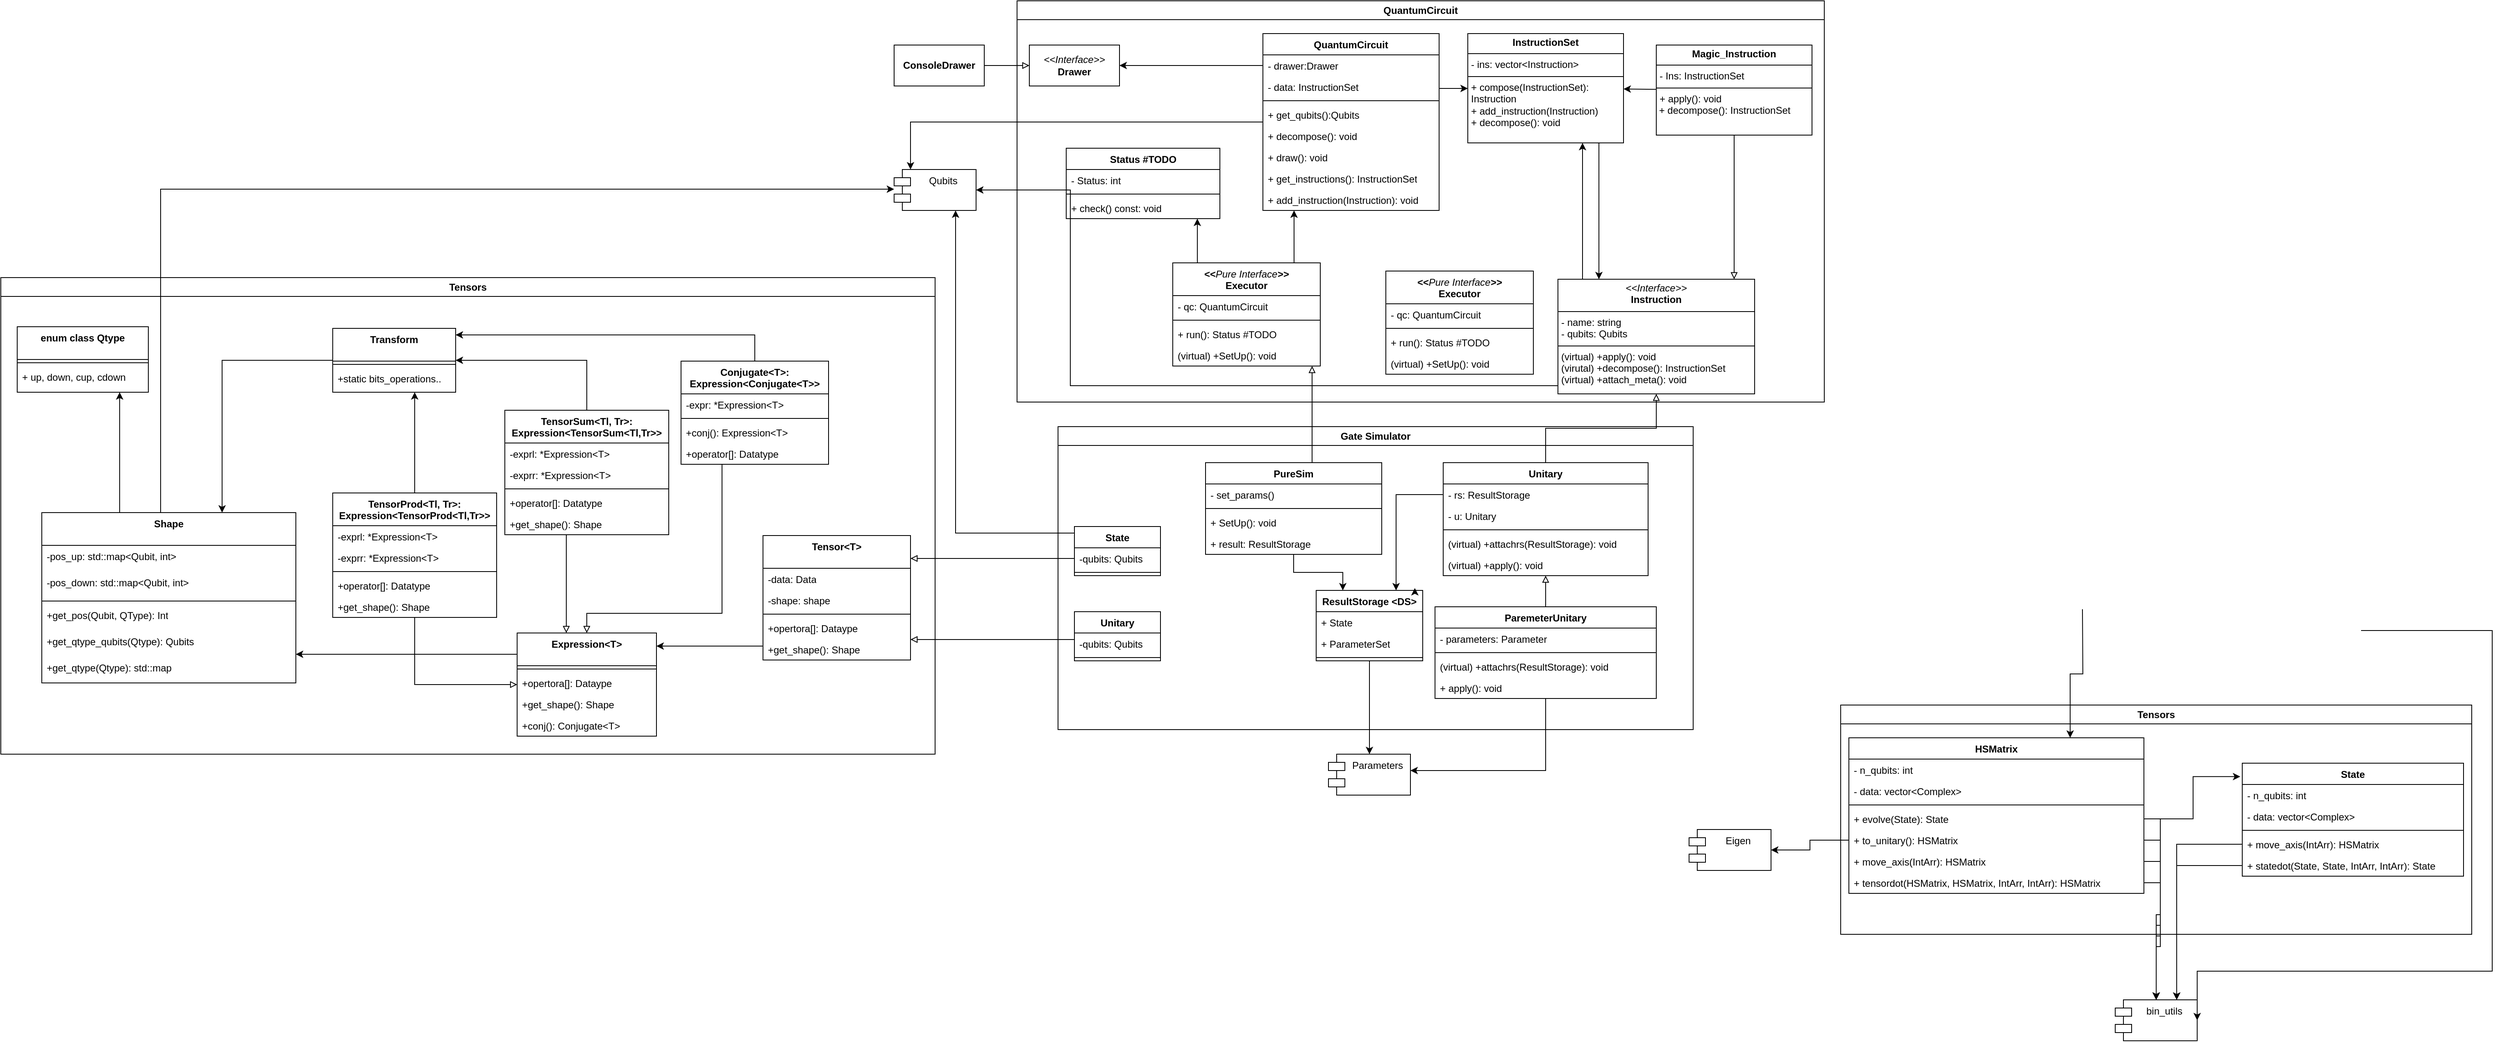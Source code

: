 <mxfile version="24.8.6">
  <diagram name="Page-1" id="x-qG1IfEhME5JwyJ-67E">
    <mxGraphModel dx="3647" dy="1842" grid="1" gridSize="10" guides="1" tooltips="1" connect="1" arrows="1" fold="1" page="1" pageScale="1" pageWidth="850" pageHeight="1100" math="0" shadow="0">
      <root>
        <mxCell id="0" />
        <mxCell id="1" parent="0" />
        <mxCell id="NoPwjyz6uO1jpUqEw4Ve-11" value="&lt;div&gt;Tensors&lt;/div&gt;" style="swimlane;whiteSpace=wrap;html=1;rounded=0;" parent="1" vertex="1">
          <mxGeometry x="35" y="20" width="770" height="280" as="geometry" />
        </mxCell>
        <mxCell id="NoPwjyz6uO1jpUqEw4Ve-59" value="&lt;div&gt;HSMatrix&lt;/div&gt;" style="swimlane;fontStyle=1;align=center;verticalAlign=top;childLayout=stackLayout;horizontal=1;startSize=26;horizontalStack=0;resizeParent=1;resizeParentMax=0;resizeLast=0;collapsible=1;marginBottom=0;whiteSpace=wrap;html=1;" parent="NoPwjyz6uO1jpUqEw4Ve-11" vertex="1">
          <mxGeometry x="10" y="40" width="360" height="190" as="geometry" />
        </mxCell>
        <mxCell id="NoPwjyz6uO1jpUqEw4Ve-60" value="- n_qubits: int" style="text;strokeColor=none;fillColor=none;align=left;verticalAlign=top;spacingLeft=4;spacingRight=4;overflow=hidden;rotatable=0;points=[[0,0.5],[1,0.5]];portConstraint=eastwest;whiteSpace=wrap;html=1;" parent="NoPwjyz6uO1jpUqEw4Ve-59" vertex="1">
          <mxGeometry y="26" width="360" height="26" as="geometry" />
        </mxCell>
        <mxCell id="NoPwjyz6uO1jpUqEw4Ve-63" value="- data:  vector&amp;lt;Complex&amp;gt; " style="text;strokeColor=none;fillColor=none;align=left;verticalAlign=top;spacingLeft=4;spacingRight=4;overflow=hidden;rotatable=0;points=[[0,0.5],[1,0.5]];portConstraint=eastwest;whiteSpace=wrap;html=1;" parent="NoPwjyz6uO1jpUqEw4Ve-59" vertex="1">
          <mxGeometry y="52" width="360" height="26" as="geometry" />
        </mxCell>
        <mxCell id="NoPwjyz6uO1jpUqEw4Ve-61" value="" style="line;strokeWidth=1;fillColor=none;align=left;verticalAlign=middle;spacingTop=-1;spacingLeft=3;spacingRight=3;rotatable=0;labelPosition=right;points=[];portConstraint=eastwest;strokeColor=inherit;" parent="NoPwjyz6uO1jpUqEw4Ve-59" vertex="1">
          <mxGeometry y="78" width="360" height="8" as="geometry" />
        </mxCell>
        <mxCell id="NoPwjyz6uO1jpUqEw4Ve-122" value="+ evolve(State): State" style="text;strokeColor=none;fillColor=none;align=left;verticalAlign=top;spacingLeft=4;spacingRight=4;overflow=hidden;rotatable=0;points=[[0,0.5],[1,0.5]];portConstraint=eastwest;whiteSpace=wrap;html=1;" parent="NoPwjyz6uO1jpUqEw4Ve-59" vertex="1">
          <mxGeometry y="86" width="360" height="26" as="geometry" />
        </mxCell>
        <mxCell id="NoPwjyz6uO1jpUqEw4Ve-64" value="+ to_unitary(): HSMatrix" style="text;strokeColor=none;fillColor=none;align=left;verticalAlign=top;spacingLeft=4;spacingRight=4;overflow=hidden;rotatable=0;points=[[0,0.5],[1,0.5]];portConstraint=eastwest;whiteSpace=wrap;html=1;" parent="NoPwjyz6uO1jpUqEw4Ve-59" vertex="1">
          <mxGeometry y="112" width="360" height="26" as="geometry" />
        </mxCell>
        <mxCell id="NoPwjyz6uO1jpUqEw4Ve-62" value="+ move_axis(IntArr): HSMatrix" style="text;strokeColor=none;fillColor=none;align=left;verticalAlign=top;spacingLeft=4;spacingRight=4;overflow=hidden;rotatable=0;points=[[0,0.5],[1,0.5]];portConstraint=eastwest;whiteSpace=wrap;html=1;" parent="NoPwjyz6uO1jpUqEw4Ve-59" vertex="1">
          <mxGeometry y="138" width="360" height="26" as="geometry" />
        </mxCell>
        <mxCell id="NoPwjyz6uO1jpUqEw4Ve-83" value="+ tensordot(HSMatrix, HSMatrix, IntArr, IntArr): HSMatrix" style="text;strokeColor=none;fillColor=none;align=left;verticalAlign=top;spacingLeft=4;spacingRight=4;overflow=hidden;rotatable=0;points=[[0,0.5],[1,0.5]];portConstraint=eastwest;whiteSpace=wrap;html=1;" parent="NoPwjyz6uO1jpUqEw4Ve-59" vertex="1">
          <mxGeometry y="164" width="360" height="26" as="geometry" />
        </mxCell>
        <mxCell id="NoPwjyz6uO1jpUqEw4Ve-66" value="&lt;div&gt;State&lt;/div&gt;&lt;div&gt;&lt;br&gt;&lt;/div&gt;" style="swimlane;fontStyle=1;align=center;verticalAlign=top;childLayout=stackLayout;horizontal=1;startSize=26;horizontalStack=0;resizeParent=1;resizeParentMax=0;resizeLast=0;collapsible=1;marginBottom=0;whiteSpace=wrap;html=1;" parent="NoPwjyz6uO1jpUqEw4Ve-11" vertex="1">
          <mxGeometry x="490" y="71" width="270" height="138" as="geometry" />
        </mxCell>
        <mxCell id="NoPwjyz6uO1jpUqEw4Ve-67" value="- n_qubits: int" style="text;strokeColor=none;fillColor=none;align=left;verticalAlign=top;spacingLeft=4;spacingRight=4;overflow=hidden;rotatable=0;points=[[0,0.5],[1,0.5]];portConstraint=eastwest;whiteSpace=wrap;html=1;" parent="NoPwjyz6uO1jpUqEw4Ve-66" vertex="1">
          <mxGeometry y="26" width="270" height="26" as="geometry" />
        </mxCell>
        <mxCell id="NoPwjyz6uO1jpUqEw4Ve-68" value="- data:  vector&amp;lt;Complex&amp;gt; " style="text;strokeColor=none;fillColor=none;align=left;verticalAlign=top;spacingLeft=4;spacingRight=4;overflow=hidden;rotatable=0;points=[[0,0.5],[1,0.5]];portConstraint=eastwest;whiteSpace=wrap;html=1;" parent="NoPwjyz6uO1jpUqEw4Ve-66" vertex="1">
          <mxGeometry y="52" width="270" height="26" as="geometry" />
        </mxCell>
        <mxCell id="NoPwjyz6uO1jpUqEw4Ve-69" value="" style="line;strokeWidth=1;fillColor=none;align=left;verticalAlign=middle;spacingTop=-1;spacingLeft=3;spacingRight=3;rotatable=0;labelPosition=right;points=[];portConstraint=eastwest;strokeColor=inherit;" parent="NoPwjyz6uO1jpUqEw4Ve-66" vertex="1">
          <mxGeometry y="78" width="270" height="8" as="geometry" />
        </mxCell>
        <mxCell id="NoPwjyz6uO1jpUqEw4Ve-70" value="+ move_axis(IntArr): HSMatrix" style="text;strokeColor=none;fillColor=none;align=left;verticalAlign=top;spacingLeft=4;spacingRight=4;overflow=hidden;rotatable=0;points=[[0,0.5],[1,0.5]];portConstraint=eastwest;whiteSpace=wrap;html=1;" parent="NoPwjyz6uO1jpUqEw4Ve-66" vertex="1">
          <mxGeometry y="86" width="270" height="26" as="geometry" />
        </mxCell>
        <mxCell id="NoPwjyz6uO1jpUqEw4Ve-84" value="&lt;div&gt;+ statedot(State, State, IntArr, IntArr): State&lt;/div&gt;" style="text;strokeColor=none;fillColor=none;align=left;verticalAlign=top;spacingLeft=4;spacingRight=4;overflow=hidden;rotatable=0;points=[[0,0.5],[1,0.5]];portConstraint=eastwest;whiteSpace=wrap;html=1;" parent="NoPwjyz6uO1jpUqEw4Ve-66" vertex="1">
          <mxGeometry y="112" width="270" height="26" as="geometry" />
        </mxCell>
        <mxCell id="NoPwjyz6uO1jpUqEw4Ve-126" style="edgeStyle=orthogonalEdgeStyle;rounded=0;orthogonalLoop=1;jettySize=auto;html=1;entryX=-0.009;entryY=0.119;entryDx=0;entryDy=0;entryPerimeter=0;" parent="NoPwjyz6uO1jpUqEw4Ve-11" source="NoPwjyz6uO1jpUqEw4Ve-122" target="NoPwjyz6uO1jpUqEw4Ve-66" edge="1">
          <mxGeometry relative="1" as="geometry" />
        </mxCell>
        <mxCell id="NoPwjyz6uO1jpUqEw4Ve-92" value="&lt;div&gt;Eigen&lt;/div&gt;&lt;div&gt;&lt;br&gt;&lt;/div&gt;" style="shape=module;align=left;spacingLeft=20;align=center;verticalAlign=top;whiteSpace=wrap;html=1;" parent="1" vertex="1">
          <mxGeometry x="-150" y="172" width="100" height="50" as="geometry" />
        </mxCell>
        <mxCell id="NoPwjyz6uO1jpUqEw4Ve-93" style="edgeStyle=orthogonalEdgeStyle;rounded=0;orthogonalLoop=1;jettySize=auto;html=1;" parent="1" source="NoPwjyz6uO1jpUqEw4Ve-64" target="NoPwjyz6uO1jpUqEw4Ve-92" edge="1">
          <mxGeometry relative="1" as="geometry" />
        </mxCell>
        <mxCell id="NoPwjyz6uO1jpUqEw4Ve-91" value="&lt;div&gt;bin_utils&lt;/div&gt;" style="shape=module;align=left;spacingLeft=20;align=center;verticalAlign=top;whiteSpace=wrap;html=1;" parent="1" vertex="1">
          <mxGeometry x="370" y="380" width="100" height="50" as="geometry" />
        </mxCell>
        <mxCell id="NoPwjyz6uO1jpUqEw4Ve-86" style="edgeStyle=orthogonalEdgeStyle;rounded=0;orthogonalLoop=1;jettySize=auto;html=1;entryX=0.5;entryY=0;entryDx=0;entryDy=0;" parent="1" source="NoPwjyz6uO1jpUqEw4Ve-83" target="NoPwjyz6uO1jpUqEw4Ve-91" edge="1">
          <mxGeometry relative="1" as="geometry" />
        </mxCell>
        <mxCell id="NoPwjyz6uO1jpUqEw4Ve-78" style="rounded=0;orthogonalLoop=1;jettySize=auto;html=1;edgeStyle=orthogonalEdgeStyle;entryX=0.5;entryY=0;entryDx=0;entryDy=0;" parent="1" source="NoPwjyz6uO1jpUqEw4Ve-62" target="NoPwjyz6uO1jpUqEw4Ve-91" edge="1">
          <mxGeometry relative="1" as="geometry">
            <mxPoint x="400" y="420" as="targetPoint" />
          </mxGeometry>
        </mxCell>
        <mxCell id="NoPwjyz6uO1jpUqEw4Ve-90" style="edgeStyle=orthogonalEdgeStyle;rounded=0;orthogonalLoop=1;jettySize=auto;html=1;entryX=0.75;entryY=0;entryDx=0;entryDy=0;" parent="1" source="NoPwjyz6uO1jpUqEw4Ve-70" target="NoPwjyz6uO1jpUqEw4Ve-91" edge="1">
          <mxGeometry relative="1" as="geometry">
            <mxPoint x="230.0" y="257" as="targetPoint" />
          </mxGeometry>
        </mxCell>
        <mxCell id="NoPwjyz6uO1jpUqEw4Ve-123" style="edgeStyle=orthogonalEdgeStyle;rounded=0;orthogonalLoop=1;jettySize=auto;html=1;entryX=0.5;entryY=0;entryDx=0;entryDy=0;" parent="1" source="NoPwjyz6uO1jpUqEw4Ve-122" target="NoPwjyz6uO1jpUqEw4Ve-91" edge="1">
          <mxGeometry relative="1" as="geometry" />
        </mxCell>
        <mxCell id="NoPwjyz6uO1jpUqEw4Ve-89" style="edgeStyle=orthogonalEdgeStyle;rounded=0;orthogonalLoop=1;jettySize=auto;html=1;entryX=0.75;entryY=0;entryDx=0;entryDy=0;" parent="1" source="NoPwjyz6uO1jpUqEw4Ve-84" target="NoPwjyz6uO1jpUqEw4Ve-91" edge="1">
          <mxGeometry relative="1" as="geometry">
            <mxPoint x="580" y="370" as="targetPoint" />
          </mxGeometry>
        </mxCell>
        <mxCell id="NoPwjyz6uO1jpUqEw4Ve-125" style="edgeStyle=orthogonalEdgeStyle;rounded=0;orthogonalLoop=1;jettySize=auto;html=1;entryX=0.5;entryY=0;entryDx=0;entryDy=0;" parent="1" source="NoPwjyz6uO1jpUqEw4Ve-64" target="NoPwjyz6uO1jpUqEw4Ve-91" edge="1">
          <mxGeometry relative="1" as="geometry">
            <mxPoint x="470.0" y="420" as="targetPoint" />
          </mxGeometry>
        </mxCell>
        <mxCell id="NoPwjyz6uO1jpUqEw4Ve-128" style="edgeStyle=orthogonalEdgeStyle;rounded=0;orthogonalLoop=1;jettySize=auto;html=1;exitX=0;exitY=0.5;exitDx=0;exitDy=0;entryX=0.75;entryY=0;entryDx=0;entryDy=0;" parent="1" target="NoPwjyz6uO1jpUqEw4Ve-59" edge="1">
          <mxGeometry relative="1" as="geometry">
            <mxPoint x="330" y="-97" as="sourcePoint" />
          </mxGeometry>
        </mxCell>
        <mxCell id="NoPwjyz6uO1jpUqEw4Ve-131" style="edgeStyle=orthogonalEdgeStyle;rounded=0;orthogonalLoop=1;jettySize=auto;html=1;exitX=1;exitY=0.5;exitDx=0;exitDy=0;entryX=1;entryY=0.5;entryDx=0;entryDy=0;" parent="1" target="NoPwjyz6uO1jpUqEw4Ve-91" edge="1">
          <mxGeometry relative="1" as="geometry">
            <Array as="points">
              <mxPoint x="830" y="-71" />
              <mxPoint x="830" y="345" />
            </Array>
            <mxPoint x="670.0" y="-71" as="sourcePoint" />
          </mxGeometry>
        </mxCell>
        <mxCell id="HAuFXq_arxBWg5W7KPL8-75" value="&lt;div&gt;Gate Simulator&lt;/div&gt;" style="swimlane;whiteSpace=wrap;html=1;" parent="1" vertex="1">
          <mxGeometry x="-920" y="-320" width="775" height="370" as="geometry" />
        </mxCell>
        <mxCell id="HAuFXq_arxBWg5W7KPL8-148" value="ResultStorage &amp;lt;DS&amp;gt;" style="swimlane;fontStyle=1;align=center;verticalAlign=top;childLayout=stackLayout;horizontal=1;startSize=26;horizontalStack=0;resizeParent=1;resizeParentMax=0;resizeLast=0;collapsible=1;marginBottom=0;whiteSpace=wrap;html=1;" parent="HAuFXq_arxBWg5W7KPL8-75" vertex="1">
          <mxGeometry x="315" y="200" width="130" height="86" as="geometry" />
        </mxCell>
        <mxCell id="HAuFXq_arxBWg5W7KPL8-150" value="+ State" style="text;strokeColor=none;fillColor=none;align=left;verticalAlign=top;spacingLeft=4;spacingRight=4;overflow=hidden;rotatable=0;points=[[0,0.5],[1,0.5]];portConstraint=eastwest;whiteSpace=wrap;html=1;" parent="HAuFXq_arxBWg5W7KPL8-148" vertex="1">
          <mxGeometry y="26" width="130" height="26" as="geometry" />
        </mxCell>
        <mxCell id="HAuFXq_arxBWg5W7KPL8-231" value="+ ParameterSet" style="text;strokeColor=none;fillColor=none;align=left;verticalAlign=top;spacingLeft=4;spacingRight=4;overflow=hidden;rotatable=0;points=[[0,0.5],[1,0.5]];portConstraint=eastwest;whiteSpace=wrap;html=1;" parent="HAuFXq_arxBWg5W7KPL8-148" vertex="1">
          <mxGeometry y="52" width="130" height="26" as="geometry" />
        </mxCell>
        <mxCell id="HAuFXq_arxBWg5W7KPL8-151" value="" style="line;strokeWidth=1;fillColor=none;align=left;verticalAlign=middle;spacingTop=-1;spacingLeft=3;spacingRight=3;rotatable=0;labelPosition=right;points=[];portConstraint=eastwest;strokeColor=inherit;" parent="HAuFXq_arxBWg5W7KPL8-148" vertex="1">
          <mxGeometry y="78" width="130" height="8" as="geometry" />
        </mxCell>
        <mxCell id="HAuFXq_arxBWg5W7KPL8-156" value="Unitary" style="swimlane;fontStyle=1;align=center;verticalAlign=top;childLayout=stackLayout;horizontal=1;startSize=26;horizontalStack=0;resizeParent=1;resizeParentMax=0;resizeLast=0;collapsible=1;marginBottom=0;whiteSpace=wrap;html=1;" parent="HAuFXq_arxBWg5W7KPL8-75" vertex="1">
          <mxGeometry x="470" y="44" width="250" height="138" as="geometry" />
        </mxCell>
        <mxCell id="HAuFXq_arxBWg5W7KPL8-157" value="- rs: ResultStorage" style="text;strokeColor=none;fillColor=none;align=left;verticalAlign=top;spacingLeft=4;spacingRight=4;overflow=hidden;rotatable=0;points=[[0,0.5],[1,0.5]];portConstraint=eastwest;whiteSpace=wrap;html=1;" parent="HAuFXq_arxBWg5W7KPL8-156" vertex="1">
          <mxGeometry y="26" width="250" height="26" as="geometry" />
        </mxCell>
        <mxCell id="HAuFXq_arxBWg5W7KPL8-166" value="- u: Unitary" style="text;strokeColor=none;fillColor=none;align=left;verticalAlign=top;spacingLeft=4;spacingRight=4;overflow=hidden;rotatable=0;points=[[0,0.5],[1,0.5]];portConstraint=eastwest;whiteSpace=wrap;html=1;" parent="HAuFXq_arxBWg5W7KPL8-156" vertex="1">
          <mxGeometry y="52" width="250" height="26" as="geometry" />
        </mxCell>
        <mxCell id="HAuFXq_arxBWg5W7KPL8-159" value="" style="line;strokeWidth=1;fillColor=none;align=left;verticalAlign=middle;spacingTop=-1;spacingLeft=3;spacingRight=3;rotatable=0;labelPosition=right;points=[];portConstraint=eastwest;strokeColor=inherit;" parent="HAuFXq_arxBWg5W7KPL8-156" vertex="1">
          <mxGeometry y="78" width="250" height="8" as="geometry" />
        </mxCell>
        <mxCell id="HAuFXq_arxBWg5W7KPL8-160" value="(virtual) +attachrs(ResultStorage): void" style="text;strokeColor=none;fillColor=none;align=left;verticalAlign=top;spacingLeft=4;spacingRight=4;overflow=hidden;rotatable=0;points=[[0,0.5],[1,0.5]];portConstraint=eastwest;whiteSpace=wrap;html=1;" parent="HAuFXq_arxBWg5W7KPL8-156" vertex="1">
          <mxGeometry y="86" width="250" height="26" as="geometry" />
        </mxCell>
        <mxCell id="HAuFXq_arxBWg5W7KPL8-161" value="(virtual) +apply(): void" style="text;strokeColor=none;fillColor=none;align=left;verticalAlign=top;spacingLeft=4;spacingRight=4;overflow=hidden;rotatable=0;points=[[0,0.5],[1,0.5]];portConstraint=eastwest;whiteSpace=wrap;html=1;" parent="HAuFXq_arxBWg5W7KPL8-156" vertex="1">
          <mxGeometry y="112" width="250" height="26" as="geometry" />
        </mxCell>
        <mxCell id="HAuFXq_arxBWg5W7KPL8-208" style="edgeStyle=orthogonalEdgeStyle;rounded=0;orthogonalLoop=1;jettySize=auto;html=1;entryX=0.25;entryY=0;entryDx=0;entryDy=0;" parent="HAuFXq_arxBWg5W7KPL8-75" source="HAuFXq_arxBWg5W7KPL8-167" target="HAuFXq_arxBWg5W7KPL8-148" edge="1">
          <mxGeometry relative="1" as="geometry" />
        </mxCell>
        <mxCell id="HAuFXq_arxBWg5W7KPL8-167" value="PureSim" style="swimlane;fontStyle=1;align=center;verticalAlign=top;childLayout=stackLayout;horizontal=1;startSize=26;horizontalStack=0;resizeParent=1;resizeParentMax=0;resizeLast=0;collapsible=1;marginBottom=0;whiteSpace=wrap;html=1;" parent="HAuFXq_arxBWg5W7KPL8-75" vertex="1">
          <mxGeometry x="180" y="44" width="215" height="112" as="geometry" />
        </mxCell>
        <mxCell id="HAuFXq_arxBWg5W7KPL8-169" value="- set_params() " style="text;strokeColor=none;fillColor=none;align=left;verticalAlign=top;spacingLeft=4;spacingRight=4;overflow=hidden;rotatable=0;points=[[0,0.5],[1,0.5]];portConstraint=eastwest;whiteSpace=wrap;html=1;" parent="HAuFXq_arxBWg5W7KPL8-167" vertex="1">
          <mxGeometry y="26" width="215" height="26" as="geometry" />
        </mxCell>
        <mxCell id="HAuFXq_arxBWg5W7KPL8-170" value="" style="line;strokeWidth=1;fillColor=none;align=left;verticalAlign=middle;spacingTop=-1;spacingLeft=3;spacingRight=3;rotatable=0;labelPosition=right;points=[];portConstraint=eastwest;strokeColor=inherit;" parent="HAuFXq_arxBWg5W7KPL8-167" vertex="1">
          <mxGeometry y="52" width="215" height="8" as="geometry" />
        </mxCell>
        <mxCell id="HAuFXq_arxBWg5W7KPL8-248" value="+ SetUp(): void" style="text;strokeColor=none;fillColor=none;align=left;verticalAlign=top;spacingLeft=4;spacingRight=4;overflow=hidden;rotatable=0;points=[[0,0.5],[1,0.5]];portConstraint=eastwest;whiteSpace=wrap;html=1;" parent="HAuFXq_arxBWg5W7KPL8-167" vertex="1">
          <mxGeometry y="60" width="215" height="26" as="geometry" />
        </mxCell>
        <mxCell id="HAuFXq_arxBWg5W7KPL8-172" value="+ result: ResultStorage" style="text;strokeColor=none;fillColor=none;align=left;verticalAlign=top;spacingLeft=4;spacingRight=4;overflow=hidden;rotatable=0;points=[[0,0.5],[1,0.5]];portConstraint=eastwest;whiteSpace=wrap;html=1;" parent="HAuFXq_arxBWg5W7KPL8-167" vertex="1">
          <mxGeometry y="86" width="215" height="26" as="geometry" />
        </mxCell>
        <mxCell id="HAuFXq_arxBWg5W7KPL8-189" value="&lt;div&gt;State&lt;/div&gt;&lt;div&gt;&lt;br&gt;&lt;/div&gt;" style="swimlane;fontStyle=1;align=center;verticalAlign=top;childLayout=stackLayout;horizontal=1;startSize=26;horizontalStack=0;resizeParent=1;resizeParentMax=0;resizeLast=0;collapsible=1;marginBottom=0;whiteSpace=wrap;html=1;" parent="HAuFXq_arxBWg5W7KPL8-75" vertex="1">
          <mxGeometry x="20" y="122" width="105" height="60" as="geometry" />
        </mxCell>
        <mxCell id="HAuFXq_arxBWg5W7KPL8-190" value="-qubits: Qubits" style="text;strokeColor=none;fillColor=none;align=left;verticalAlign=top;spacingLeft=4;spacingRight=4;overflow=hidden;rotatable=0;points=[[0,0.5],[1,0.5]];portConstraint=eastwest;whiteSpace=wrap;html=1;" parent="HAuFXq_arxBWg5W7KPL8-189" vertex="1">
          <mxGeometry y="26" width="105" height="26" as="geometry" />
        </mxCell>
        <mxCell id="HAuFXq_arxBWg5W7KPL8-192" value="" style="line;strokeWidth=1;fillColor=none;align=left;verticalAlign=middle;spacingTop=-1;spacingLeft=3;spacingRight=3;rotatable=0;labelPosition=right;points=[];portConstraint=eastwest;strokeColor=inherit;" parent="HAuFXq_arxBWg5W7KPL8-189" vertex="1">
          <mxGeometry y="52" width="105" height="8" as="geometry" />
        </mxCell>
        <mxCell id="HAuFXq_arxBWg5W7KPL8-198" value="Unitary" style="swimlane;fontStyle=1;align=center;verticalAlign=top;childLayout=stackLayout;horizontal=1;startSize=26;horizontalStack=0;resizeParent=1;resizeParentMax=0;resizeLast=0;collapsible=1;marginBottom=0;whiteSpace=wrap;html=1;" parent="HAuFXq_arxBWg5W7KPL8-75" vertex="1">
          <mxGeometry x="20" y="226" width="105" height="60" as="geometry" />
        </mxCell>
        <mxCell id="HAuFXq_arxBWg5W7KPL8-199" value="-qubits: Qubits" style="text;strokeColor=none;fillColor=none;align=left;verticalAlign=top;spacingLeft=4;spacingRight=4;overflow=hidden;rotatable=0;points=[[0,0.5],[1,0.5]];portConstraint=eastwest;whiteSpace=wrap;html=1;" parent="HAuFXq_arxBWg5W7KPL8-198" vertex="1">
          <mxGeometry y="26" width="105" height="26" as="geometry" />
        </mxCell>
        <mxCell id="HAuFXq_arxBWg5W7KPL8-200" value="" style="line;strokeWidth=1;fillColor=none;align=left;verticalAlign=middle;spacingTop=-1;spacingLeft=3;spacingRight=3;rotatable=0;labelPosition=right;points=[];portConstraint=eastwest;strokeColor=inherit;" parent="HAuFXq_arxBWg5W7KPL8-198" vertex="1">
          <mxGeometry y="52" width="105" height="8" as="geometry" />
        </mxCell>
        <mxCell id="HAuFXq_arxBWg5W7KPL8-218" style="edgeStyle=orthogonalEdgeStyle;rounded=0;orthogonalLoop=1;jettySize=auto;html=1;exitX=0;exitY=0.5;exitDx=0;exitDy=0;entryX=0.75;entryY=0;entryDx=0;entryDy=0;" parent="HAuFXq_arxBWg5W7KPL8-75" source="HAuFXq_arxBWg5W7KPL8-157" target="HAuFXq_arxBWg5W7KPL8-148" edge="1">
          <mxGeometry relative="1" as="geometry" />
        </mxCell>
        <mxCell id="HAuFXq_arxBWg5W7KPL8-219" style="edgeStyle=orthogonalEdgeStyle;rounded=0;orthogonalLoop=1;jettySize=auto;html=1;endArrow=block;endFill=0;" parent="HAuFXq_arxBWg5W7KPL8-75" source="HAuFXq_arxBWg5W7KPL8-211" target="HAuFXq_arxBWg5W7KPL8-156" edge="1">
          <mxGeometry relative="1" as="geometry" />
        </mxCell>
        <mxCell id="HAuFXq_arxBWg5W7KPL8-211" value="ParemeterUnitary" style="swimlane;fontStyle=1;align=center;verticalAlign=top;childLayout=stackLayout;horizontal=1;startSize=26;horizontalStack=0;resizeParent=1;resizeParentMax=0;resizeLast=0;collapsible=1;marginBottom=0;whiteSpace=wrap;html=1;" parent="HAuFXq_arxBWg5W7KPL8-75" vertex="1">
          <mxGeometry x="460" y="220" width="270" height="112" as="geometry" />
        </mxCell>
        <mxCell id="HAuFXq_arxBWg5W7KPL8-221" value="- parameters: Parameter" style="text;strokeColor=none;fillColor=none;align=left;verticalAlign=top;spacingLeft=4;spacingRight=4;overflow=hidden;rotatable=0;points=[[0,0.5],[1,0.5]];portConstraint=eastwest;whiteSpace=wrap;html=1;" parent="HAuFXq_arxBWg5W7KPL8-211" vertex="1">
          <mxGeometry y="26" width="270" height="26" as="geometry" />
        </mxCell>
        <mxCell id="HAuFXq_arxBWg5W7KPL8-214" value="" style="line;strokeWidth=1;fillColor=none;align=left;verticalAlign=middle;spacingTop=-1;spacingLeft=3;spacingRight=3;rotatable=0;labelPosition=right;points=[];portConstraint=eastwest;strokeColor=inherit;" parent="HAuFXq_arxBWg5W7KPL8-211" vertex="1">
          <mxGeometry y="52" width="270" height="8" as="geometry" />
        </mxCell>
        <mxCell id="N5SoRWGxeowciUsmWEaG-1" value="(virtual) +attachrs(ResultStorage): void" style="text;strokeColor=none;fillColor=none;align=left;verticalAlign=top;spacingLeft=4;spacingRight=4;overflow=hidden;rotatable=0;points=[[0,0.5],[1,0.5]];portConstraint=eastwest;whiteSpace=wrap;html=1;" vertex="1" parent="HAuFXq_arxBWg5W7KPL8-211">
          <mxGeometry y="60" width="270" height="26" as="geometry" />
        </mxCell>
        <mxCell id="HAuFXq_arxBWg5W7KPL8-216" value="+ apply(): void" style="text;strokeColor=none;fillColor=none;align=left;verticalAlign=top;spacingLeft=4;spacingRight=4;overflow=hidden;rotatable=0;points=[[0,0.5],[1,0.5]];portConstraint=eastwest;whiteSpace=wrap;html=1;" parent="HAuFXq_arxBWg5W7KPL8-211" vertex="1">
          <mxGeometry y="86" width="270" height="26" as="geometry" />
        </mxCell>
        <mxCell id="HAuFXq_arxBWg5W7KPL8-230" style="edgeStyle=orthogonalEdgeStyle;rounded=0;orthogonalLoop=1;jettySize=auto;html=1;exitX=0.75;exitY=0;exitDx=0;exitDy=0;entryX=0.926;entryY=-0.033;entryDx=0;entryDy=0;entryPerimeter=0;" parent="HAuFXq_arxBWg5W7KPL8-75" source="HAuFXq_arxBWg5W7KPL8-148" target="HAuFXq_arxBWg5W7KPL8-148" edge="1">
          <mxGeometry relative="1" as="geometry" />
        </mxCell>
        <mxCell id="HAuFXq_arxBWg5W7KPL8-106" style="edgeStyle=orthogonalEdgeStyle;rounded=0;orthogonalLoop=1;jettySize=auto;html=1;entryX=0;entryY=0.5;entryDx=0;entryDy=0;endArrow=block;endFill=0;" parent="1" source="HAuFXq_arxBWg5W7KPL8-105" target="HAuFXq_arxBWg5W7KPL8-73" edge="1">
          <mxGeometry relative="1" as="geometry" />
        </mxCell>
        <mxCell id="HAuFXq_arxBWg5W7KPL8-105" value="&lt;b&gt;ConsoleDrawer&lt;/b&gt;" style="html=1;whiteSpace=wrap;" parent="1" vertex="1">
          <mxGeometry x="-1120" y="-786" width="110" height="50" as="geometry" />
        </mxCell>
        <mxCell id="HAuFXq_arxBWg5W7KPL8-109" value="QuantumCircuit" style="swimlane;whiteSpace=wrap;html=1;" parent="1" vertex="1">
          <mxGeometry x="-970" y="-840" width="985" height="490" as="geometry" />
        </mxCell>
        <mxCell id="6YOs4t468zh573JKv9a1-43" style="edgeStyle=orthogonalEdgeStyle;rounded=0;orthogonalLoop=1;jettySize=auto;html=1;" parent="HAuFXq_arxBWg5W7KPL8-109" source="HAuFXq_arxBWg5W7KPL8-50" target="HAuFXq_arxBWg5W7KPL8-120" edge="1">
          <mxGeometry relative="1" as="geometry">
            <Array as="points">
              <mxPoint x="520" y="107" />
              <mxPoint x="520" y="107" />
            </Array>
          </mxGeometry>
        </mxCell>
        <mxCell id="HAuFXq_arxBWg5W7KPL8-50" value="QuantumCircuit" style="swimlane;fontStyle=1;align=center;verticalAlign=top;childLayout=stackLayout;horizontal=1;startSize=26;horizontalStack=0;resizeParent=1;resizeParentMax=0;resizeLast=0;collapsible=1;marginBottom=0;whiteSpace=wrap;html=1;" parent="HAuFXq_arxBWg5W7KPL8-109" vertex="1">
          <mxGeometry x="300" y="40" width="215" height="216" as="geometry" />
        </mxCell>
        <mxCell id="HAuFXq_arxBWg5W7KPL8-91" value="- drawer:Drawer" style="text;strokeColor=none;fillColor=none;align=left;verticalAlign=top;spacingLeft=4;spacingRight=4;overflow=hidden;rotatable=0;points=[[0,0.5],[1,0.5]];portConstraint=eastwest;whiteSpace=wrap;html=1;" parent="HAuFXq_arxBWg5W7KPL8-50" vertex="1">
          <mxGeometry y="26" width="215" height="26" as="geometry" />
        </mxCell>
        <mxCell id="HAuFXq_arxBWg5W7KPL8-92" value="- data: InstructionSet" style="text;strokeColor=none;fillColor=none;align=left;verticalAlign=top;spacingLeft=4;spacingRight=4;overflow=hidden;rotatable=0;points=[[0,0.5],[1,0.5]];portConstraint=eastwest;whiteSpace=wrap;html=1;" parent="HAuFXq_arxBWg5W7KPL8-50" vertex="1">
          <mxGeometry y="52" width="215" height="26" as="geometry" />
        </mxCell>
        <mxCell id="HAuFXq_arxBWg5W7KPL8-53" value="" style="line;strokeWidth=1;fillColor=none;align=left;verticalAlign=middle;spacingTop=-1;spacingLeft=3;spacingRight=3;rotatable=0;labelPosition=right;points=[];portConstraint=eastwest;strokeColor=inherit;" parent="HAuFXq_arxBWg5W7KPL8-50" vertex="1">
          <mxGeometry y="78" width="215" height="8" as="geometry" />
        </mxCell>
        <mxCell id="HAuFXq_arxBWg5W7KPL8-54" value="+ get_qubits():Qubits" style="text;strokeColor=none;fillColor=none;align=left;verticalAlign=top;spacingLeft=4;spacingRight=4;overflow=hidden;rotatable=0;points=[[0,0.5],[1,0.5]];portConstraint=eastwest;whiteSpace=wrap;html=1;" parent="HAuFXq_arxBWg5W7KPL8-50" vertex="1">
          <mxGeometry y="86" width="215" height="26" as="geometry" />
        </mxCell>
        <mxCell id="HAuFXq_arxBWg5W7KPL8-71" value="+ decompose(): void" style="text;strokeColor=none;fillColor=none;align=left;verticalAlign=top;spacingLeft=4;spacingRight=4;overflow=hidden;rotatable=0;points=[[0,0.5],[1,0.5]];portConstraint=eastwest;whiteSpace=wrap;html=1;" parent="HAuFXq_arxBWg5W7KPL8-50" vertex="1">
          <mxGeometry y="112" width="215" height="26" as="geometry" />
        </mxCell>
        <mxCell id="HAuFXq_arxBWg5W7KPL8-82" value="+ draw(): void" style="text;strokeColor=none;fillColor=none;align=left;verticalAlign=top;spacingLeft=4;spacingRight=4;overflow=hidden;rotatable=0;points=[[0,0.5],[1,0.5]];portConstraint=eastwest;whiteSpace=wrap;html=1;" parent="HAuFXq_arxBWg5W7KPL8-50" vertex="1">
          <mxGeometry y="138" width="215" height="26" as="geometry" />
        </mxCell>
        <mxCell id="HAuFXq_arxBWg5W7KPL8-209" value="+ get_instructions(): InstructionSet" style="text;strokeColor=none;fillColor=none;align=left;verticalAlign=top;spacingLeft=4;spacingRight=4;overflow=hidden;rotatable=0;points=[[0,0.5],[1,0.5]];portConstraint=eastwest;whiteSpace=wrap;html=1;" parent="HAuFXq_arxBWg5W7KPL8-50" vertex="1">
          <mxGeometry y="164" width="215" height="26" as="geometry" />
        </mxCell>
        <mxCell id="HAuFXq_arxBWg5W7KPL8-223" value="+ add_instruction(Instruction): void" style="text;strokeColor=none;fillColor=none;align=left;verticalAlign=top;spacingLeft=4;spacingRight=4;overflow=hidden;rotatable=0;points=[[0,0.5],[1,0.5]];portConstraint=eastwest;whiteSpace=wrap;html=1;" parent="HAuFXq_arxBWg5W7KPL8-50" vertex="1">
          <mxGeometry y="190" width="215" height="26" as="geometry" />
        </mxCell>
        <mxCell id="HAuFXq_arxBWg5W7KPL8-73" value="&lt;i&gt;&amp;lt;&amp;lt;Interface&amp;gt;&amp;gt;&lt;/i&gt;&lt;div&gt;&lt;b&gt;Drawer&lt;/b&gt;&lt;/div&gt;" style="html=1;whiteSpace=wrap;" parent="HAuFXq_arxBWg5W7KPL8-109" vertex="1">
          <mxGeometry x="15" y="54" width="110" height="50" as="geometry" />
        </mxCell>
        <mxCell id="HAuFXq_arxBWg5W7KPL8-102" style="edgeStyle=orthogonalEdgeStyle;rounded=0;orthogonalLoop=1;jettySize=auto;html=1;entryX=1;entryY=0.5;entryDx=0;entryDy=0;" parent="HAuFXq_arxBWg5W7KPL8-109" source="HAuFXq_arxBWg5W7KPL8-91" target="HAuFXq_arxBWg5W7KPL8-73" edge="1">
          <mxGeometry relative="1" as="geometry" />
        </mxCell>
        <mxCell id="HAuFXq_arxBWg5W7KPL8-118" value="&lt;p style=&quot;margin:0px;margin-top:4px;text-align:center;&quot;&gt;&lt;i&gt;&amp;lt;&amp;lt;Interface&amp;gt;&amp;gt;&lt;/i&gt;&lt;br&gt;&lt;b&gt;Instruction&lt;/b&gt;&lt;br&gt;&lt;/p&gt;&lt;hr size=&quot;1&quot; style=&quot;border-style:solid;&quot;&gt;&lt;p style=&quot;margin:0px;margin-left:4px;&quot;&gt;- name: string&lt;/p&gt;&lt;p style=&quot;margin:0px;margin-left:4px;&quot;&gt;- qubits: Qubits&lt;br&gt;&lt;/p&gt;&lt;hr size=&quot;1&quot; style=&quot;border-style:solid;&quot;&gt;&lt;p style=&quot;margin:0px;margin-left:4px;&quot;&gt;(virtual) +apply(): void&lt;/p&gt;&lt;p style=&quot;margin:0px;margin-left:4px;&quot;&gt;(virutal) +decompose(): InstructionSet&lt;/p&gt;&lt;p style=&quot;margin:0px;margin-left:4px;&quot;&gt;(virtual) +attach_meta(): void&lt;br&gt;&lt;/p&gt;" style="verticalAlign=top;align=left;overflow=fill;html=1;whiteSpace=wrap;" parent="HAuFXq_arxBWg5W7KPL8-109" vertex="1">
          <mxGeometry x="660" y="340" width="240" height="140" as="geometry" />
        </mxCell>
        <mxCell id="HAuFXq_arxBWg5W7KPL8-224" style="edgeStyle=orthogonalEdgeStyle;rounded=0;orthogonalLoop=1;jettySize=auto;html=1;" parent="HAuFXq_arxBWg5W7KPL8-109" source="HAuFXq_arxBWg5W7KPL8-120" target="HAuFXq_arxBWg5W7KPL8-118" edge="1">
          <mxGeometry relative="1" as="geometry">
            <Array as="points">
              <mxPoint x="710" y="320" />
              <mxPoint x="710" y="320" />
            </Array>
          </mxGeometry>
        </mxCell>
        <mxCell id="HAuFXq_arxBWg5W7KPL8-120" value="&lt;p style=&quot;margin:0px;margin-top:4px;text-align:center;&quot;&gt;&lt;b&gt;InstructionSet&lt;/b&gt;&lt;br&gt;&lt;/p&gt;&lt;hr size=&quot;1&quot; style=&quot;border-style:solid;&quot;&gt;&lt;p style=&quot;margin:0px;margin-left:4px;&quot;&gt;- ins: vector&amp;lt;Instruction&amp;gt;&lt;br&gt;&lt;/p&gt;&lt;hr size=&quot;1&quot; style=&quot;border-style:solid;&quot;&gt;&lt;p style=&quot;margin:0px;margin-left:4px;&quot;&gt;+ compose(InstructionSet): Instruction&lt;/p&gt;&lt;p style=&quot;margin:0px;margin-left:4px;&quot;&gt;+ add_instruction(Instruction)&lt;br&gt;&lt;/p&gt;&lt;p style=&quot;margin:0px;margin-left:4px;&quot;&gt;+ decompose(): void &lt;br&gt;&lt;/p&gt;" style="verticalAlign=top;align=left;overflow=fill;html=1;whiteSpace=wrap;" parent="HAuFXq_arxBWg5W7KPL8-109" vertex="1">
          <mxGeometry x="550" y="40" width="190" height="133.5" as="geometry" />
        </mxCell>
        <mxCell id="HAuFXq_arxBWg5W7KPL8-227" style="rounded=0;orthogonalLoop=1;jettySize=auto;html=1;" parent="HAuFXq_arxBWg5W7KPL8-109" source="HAuFXq_arxBWg5W7KPL8-225" target="HAuFXq_arxBWg5W7KPL8-120" edge="1">
          <mxGeometry relative="1" as="geometry" />
        </mxCell>
        <mxCell id="HAuFXq_arxBWg5W7KPL8-228" style="rounded=0;orthogonalLoop=1;jettySize=auto;html=1;endArrow=block;endFill=0;edgeStyle=orthogonalEdgeStyle;" parent="HAuFXq_arxBWg5W7KPL8-109" source="HAuFXq_arxBWg5W7KPL8-225" target="HAuFXq_arxBWg5W7KPL8-118" edge="1">
          <mxGeometry relative="1" as="geometry">
            <Array as="points">
              <mxPoint x="875" y="280" />
              <mxPoint x="875" y="280" />
            </Array>
          </mxGeometry>
        </mxCell>
        <mxCell id="HAuFXq_arxBWg5W7KPL8-225" value="&lt;p style=&quot;margin:0px;margin-top:4px;text-align:center;&quot;&gt;&lt;b&gt;Magic_Instruction&lt;/b&gt;&lt;br&gt;&lt;/p&gt;&lt;hr size=&quot;1&quot; style=&quot;border-style:solid;&quot;&gt;&lt;p style=&quot;margin:0px;margin-left:4px;&quot;&gt;- Ins: InstructionSet&lt;br&gt;&lt;/p&gt;&lt;hr size=&quot;1&quot; style=&quot;border-style:solid;&quot;&gt;&lt;p style=&quot;margin:0px;margin-left:4px;&quot;&gt;+ apply(): void&lt;br&gt;&lt;/p&gt;&lt;div&gt;&amp;nbsp;+ decompose(): InstructionSet&lt;br&gt;&lt;/div&gt;&lt;div&gt;&lt;br&gt;&lt;/div&gt;" style="verticalAlign=top;align=left;overflow=fill;html=1;whiteSpace=wrap;" parent="HAuFXq_arxBWg5W7KPL8-109" vertex="1">
          <mxGeometry x="780" y="54" width="190" height="110" as="geometry" />
        </mxCell>
        <mxCell id="HAuFXq_arxBWg5W7KPL8-252" style="edgeStyle=orthogonalEdgeStyle;rounded=0;orthogonalLoop=1;jettySize=auto;html=1;" parent="HAuFXq_arxBWg5W7KPL8-109" source="HAuFXq_arxBWg5W7KPL8-233" target="HAuFXq_arxBWg5W7KPL8-240" edge="1">
          <mxGeometry relative="1" as="geometry">
            <Array as="points">
              <mxPoint x="220" y="290" />
              <mxPoint x="220" y="290" />
            </Array>
          </mxGeometry>
        </mxCell>
        <mxCell id="HAuFXq_arxBWg5W7KPL8-253" style="edgeStyle=orthogonalEdgeStyle;rounded=0;orthogonalLoop=1;jettySize=auto;html=1;exitX=0.5;exitY=0;exitDx=0;exitDy=0;" parent="HAuFXq_arxBWg5W7KPL8-109" source="HAuFXq_arxBWg5W7KPL8-233" target="HAuFXq_arxBWg5W7KPL8-50" edge="1">
          <mxGeometry relative="1" as="geometry">
            <Array as="points">
              <mxPoint x="338" y="270" />
              <mxPoint x="338" y="270" />
            </Array>
          </mxGeometry>
        </mxCell>
        <mxCell id="HAuFXq_arxBWg5W7KPL8-233" value="&lt;i&gt;&amp;lt;&amp;lt;&lt;/i&gt;&lt;span style=&quot;font-weight: normal;&quot;&gt;&lt;i&gt;Pure Interface&lt;/i&gt;&lt;/span&gt;&lt;i&gt;&amp;gt;&amp;gt;&lt;/i&gt;&lt;div&gt;Executor&lt;/div&gt;" style="swimlane;fontStyle=1;align=center;verticalAlign=top;childLayout=stackLayout;horizontal=1;startSize=40;horizontalStack=0;resizeParent=1;resizeParentMax=0;resizeLast=0;collapsible=1;marginBottom=0;whiteSpace=wrap;html=1;" parent="HAuFXq_arxBWg5W7KPL8-109" vertex="1">
          <mxGeometry x="190" y="320" width="180" height="126" as="geometry" />
        </mxCell>
        <mxCell id="HAuFXq_arxBWg5W7KPL8-234" value="- qc: QuantumCircuit" style="text;strokeColor=none;fillColor=none;align=left;verticalAlign=top;spacingLeft=4;spacingRight=4;overflow=hidden;rotatable=0;points=[[0,0.5],[1,0.5]];portConstraint=eastwest;whiteSpace=wrap;html=1;" parent="HAuFXq_arxBWg5W7KPL8-233" vertex="1">
          <mxGeometry y="40" width="180" height="26" as="geometry" />
        </mxCell>
        <mxCell id="HAuFXq_arxBWg5W7KPL8-236" value="" style="line;strokeWidth=1;fillColor=none;align=left;verticalAlign=middle;spacingTop=-1;spacingLeft=3;spacingRight=3;rotatable=0;labelPosition=right;points=[];portConstraint=eastwest;strokeColor=inherit;" parent="HAuFXq_arxBWg5W7KPL8-233" vertex="1">
          <mxGeometry y="66" width="180" height="8" as="geometry" />
        </mxCell>
        <mxCell id="HAuFXq_arxBWg5W7KPL8-237" value="+ run(): Status #TODO" style="text;strokeColor=none;fillColor=none;align=left;verticalAlign=top;spacingLeft=4;spacingRight=4;overflow=hidden;rotatable=0;points=[[0,0.5],[1,0.5]];portConstraint=eastwest;whiteSpace=wrap;html=1;" parent="HAuFXq_arxBWg5W7KPL8-233" vertex="1">
          <mxGeometry y="74" width="180" height="26" as="geometry" />
        </mxCell>
        <mxCell id="HAuFXq_arxBWg5W7KPL8-239" value="(virtual) +SetUp(): void" style="text;strokeColor=none;fillColor=none;align=left;verticalAlign=top;spacingLeft=4;spacingRight=4;overflow=hidden;rotatable=0;points=[[0,0.5],[1,0.5]];portConstraint=eastwest;whiteSpace=wrap;html=1;" parent="HAuFXq_arxBWg5W7KPL8-233" vertex="1">
          <mxGeometry y="100" width="180" height="26" as="geometry" />
        </mxCell>
        <mxCell id="HAuFXq_arxBWg5W7KPL8-240" value="Status #TODO" style="swimlane;fontStyle=1;align=center;verticalAlign=top;childLayout=stackLayout;horizontal=1;startSize=26;horizontalStack=0;resizeParent=1;resizeParentMax=0;resizeLast=0;collapsible=1;marginBottom=0;whiteSpace=wrap;html=1;" parent="HAuFXq_arxBWg5W7KPL8-109" vertex="1">
          <mxGeometry x="60" y="180" width="187.5" height="86" as="geometry" />
        </mxCell>
        <mxCell id="HAuFXq_arxBWg5W7KPL8-241" value="- Status: int" style="text;strokeColor=none;fillColor=none;align=left;verticalAlign=top;spacingLeft=4;spacingRight=4;overflow=hidden;rotatable=0;points=[[0,0.5],[1,0.5]];portConstraint=eastwest;whiteSpace=wrap;html=1;" parent="HAuFXq_arxBWg5W7KPL8-240" vertex="1">
          <mxGeometry y="26" width="187.5" height="26" as="geometry" />
        </mxCell>
        <mxCell id="HAuFXq_arxBWg5W7KPL8-242" value="" style="line;strokeWidth=1;fillColor=none;align=left;verticalAlign=middle;spacingTop=-1;spacingLeft=3;spacingRight=3;rotatable=0;labelPosition=right;points=[];portConstraint=eastwest;strokeColor=inherit;" parent="HAuFXq_arxBWg5W7KPL8-240" vertex="1">
          <mxGeometry y="52" width="187.5" height="8" as="geometry" />
        </mxCell>
        <mxCell id="HAuFXq_arxBWg5W7KPL8-243" value="+ check() const: void" style="text;strokeColor=none;fillColor=none;align=left;verticalAlign=top;spacingLeft=4;spacingRight=4;overflow=hidden;rotatable=0;points=[[0,0.5],[1,0.5]];portConstraint=eastwest;whiteSpace=wrap;html=1;" parent="HAuFXq_arxBWg5W7KPL8-240" vertex="1">
          <mxGeometry y="60" width="187.5" height="26" as="geometry" />
        </mxCell>
        <mxCell id="HAuFXq_arxBWg5W7KPL8-246" style="edgeStyle=orthogonalEdgeStyle;rounded=0;orthogonalLoop=1;jettySize=auto;html=1;" parent="HAuFXq_arxBWg5W7KPL8-109" source="HAuFXq_arxBWg5W7KPL8-118" target="HAuFXq_arxBWg5W7KPL8-120" edge="1">
          <mxGeometry relative="1" as="geometry">
            <Array as="points">
              <mxPoint x="690" y="320" />
              <mxPoint x="690" y="320" />
            </Array>
          </mxGeometry>
        </mxCell>
        <mxCell id="N5SoRWGxeowciUsmWEaG-2" value="&lt;i&gt;&amp;lt;&amp;lt;&lt;/i&gt;&lt;span style=&quot;font-weight: normal;&quot;&gt;&lt;i&gt;Pure Interface&lt;/i&gt;&lt;/span&gt;&lt;i&gt;&amp;gt;&amp;gt;&lt;/i&gt;&lt;div&gt;Executor&lt;/div&gt;" style="swimlane;fontStyle=1;align=center;verticalAlign=top;childLayout=stackLayout;horizontal=1;startSize=40;horizontalStack=0;resizeParent=1;resizeParentMax=0;resizeLast=0;collapsible=1;marginBottom=0;whiteSpace=wrap;html=1;" vertex="1" parent="HAuFXq_arxBWg5W7KPL8-109">
          <mxGeometry x="450" y="330" width="180" height="126" as="geometry" />
        </mxCell>
        <mxCell id="N5SoRWGxeowciUsmWEaG-3" value="- qc: QuantumCircuit" style="text;strokeColor=none;fillColor=none;align=left;verticalAlign=top;spacingLeft=4;spacingRight=4;overflow=hidden;rotatable=0;points=[[0,0.5],[1,0.5]];portConstraint=eastwest;whiteSpace=wrap;html=1;" vertex="1" parent="N5SoRWGxeowciUsmWEaG-2">
          <mxGeometry y="40" width="180" height="26" as="geometry" />
        </mxCell>
        <mxCell id="N5SoRWGxeowciUsmWEaG-4" value="" style="line;strokeWidth=1;fillColor=none;align=left;verticalAlign=middle;spacingTop=-1;spacingLeft=3;spacingRight=3;rotatable=0;labelPosition=right;points=[];portConstraint=eastwest;strokeColor=inherit;" vertex="1" parent="N5SoRWGxeowciUsmWEaG-2">
          <mxGeometry y="66" width="180" height="8" as="geometry" />
        </mxCell>
        <mxCell id="N5SoRWGxeowciUsmWEaG-5" value="+ run(): Status #TODO" style="text;strokeColor=none;fillColor=none;align=left;verticalAlign=top;spacingLeft=4;spacingRight=4;overflow=hidden;rotatable=0;points=[[0,0.5],[1,0.5]];portConstraint=eastwest;whiteSpace=wrap;html=1;" vertex="1" parent="N5SoRWGxeowciUsmWEaG-2">
          <mxGeometry y="74" width="180" height="26" as="geometry" />
        </mxCell>
        <mxCell id="N5SoRWGxeowciUsmWEaG-6" value="(virtual) +SetUp(): void" style="text;strokeColor=none;fillColor=none;align=left;verticalAlign=top;spacingLeft=4;spacingRight=4;overflow=hidden;rotatable=0;points=[[0,0.5],[1,0.5]];portConstraint=eastwest;whiteSpace=wrap;html=1;" vertex="1" parent="N5SoRWGxeowciUsmWEaG-2">
          <mxGeometry y="100" width="180" height="26" as="geometry" />
        </mxCell>
        <mxCell id="HAuFXq_arxBWg5W7KPL8-165" style="edgeStyle=orthogonalEdgeStyle;rounded=0;orthogonalLoop=1;jettySize=auto;html=1;entryX=0.5;entryY=1;entryDx=0;entryDy=0;endArrow=block;endFill=0;" parent="1" source="HAuFXq_arxBWg5W7KPL8-156" target="HAuFXq_arxBWg5W7KPL8-118" edge="1">
          <mxGeometry relative="1" as="geometry" />
        </mxCell>
        <mxCell id="HAuFXq_arxBWg5W7KPL8-210" value="Parameters" style="shape=module;align=left;spacingLeft=20;align=center;verticalAlign=top;whiteSpace=wrap;html=1;" parent="1" vertex="1">
          <mxGeometry x="-590" y="80" width="100" height="50" as="geometry" />
        </mxCell>
        <mxCell id="HAuFXq_arxBWg5W7KPL8-220" style="edgeStyle=orthogonalEdgeStyle;rounded=0;orthogonalLoop=1;jettySize=auto;html=1;" parent="1" source="HAuFXq_arxBWg5W7KPL8-211" target="HAuFXq_arxBWg5W7KPL8-210" edge="1">
          <mxGeometry relative="1" as="geometry">
            <Array as="points">
              <mxPoint x="-325" y="100" />
            </Array>
          </mxGeometry>
        </mxCell>
        <mxCell id="HAuFXq_arxBWg5W7KPL8-232" style="edgeStyle=orthogonalEdgeStyle;rounded=0;orthogonalLoop=1;jettySize=auto;html=1;" parent="1" source="HAuFXq_arxBWg5W7KPL8-148" target="HAuFXq_arxBWg5W7KPL8-210" edge="1">
          <mxGeometry relative="1" as="geometry" />
        </mxCell>
        <mxCell id="HAuFXq_arxBWg5W7KPL8-245" style="edgeStyle=orthogonalEdgeStyle;rounded=0;orthogonalLoop=1;jettySize=auto;html=1;endArrow=block;endFill=0;" parent="1" source="HAuFXq_arxBWg5W7KPL8-167" target="HAuFXq_arxBWg5W7KPL8-233" edge="1">
          <mxGeometry relative="1" as="geometry">
            <Array as="points">
              <mxPoint x="-610" y="-340" />
              <mxPoint x="-610" y="-340" />
            </Array>
          </mxGeometry>
        </mxCell>
        <mxCell id="AVQiZJWYkhFmVisHGV7y-1" value="&lt;div&gt;Tensors&lt;/div&gt;" style="swimlane;whiteSpace=wrap;html=1;" parent="1" vertex="1">
          <mxGeometry x="-2210" y="-502" width="1140" height="582" as="geometry" />
        </mxCell>
        <mxCell id="llA0-koxDHnXBcz9eX7y-24" style="edgeStyle=orthogonalEdgeStyle;rounded=0;orthogonalLoop=1;jettySize=auto;html=1;" parent="AVQiZJWYkhFmVisHGV7y-1" source="AVQiZJWYkhFmVisHGV7y-2" target="AVQiZJWYkhFmVisHGV7y-10" edge="1">
          <mxGeometry relative="1" as="geometry">
            <Array as="points">
              <mxPoint x="500" y="460" />
              <mxPoint x="500" y="460" />
            </Array>
          </mxGeometry>
        </mxCell>
        <mxCell id="AVQiZJWYkhFmVisHGV7y-2" value="&lt;div&gt;Expression&amp;lt;T&amp;gt;&lt;/div&gt;" style="swimlane;fontStyle=1;align=center;verticalAlign=top;childLayout=stackLayout;horizontal=1;startSize=40;horizontalStack=0;resizeParent=1;resizeParentMax=0;resizeLast=0;collapsible=1;marginBottom=0;whiteSpace=wrap;html=1;" parent="AVQiZJWYkhFmVisHGV7y-1" vertex="1">
          <mxGeometry x="630" y="434" width="170" height="126" as="geometry" />
        </mxCell>
        <mxCell id="AVQiZJWYkhFmVisHGV7y-4" value="" style="line;strokeWidth=1;fillColor=none;align=left;verticalAlign=middle;spacingTop=-1;spacingLeft=3;spacingRight=3;rotatable=0;labelPosition=right;points=[];portConstraint=eastwest;strokeColor=inherit;" parent="AVQiZJWYkhFmVisHGV7y-2" vertex="1">
          <mxGeometry y="40" width="170" height="8" as="geometry" />
        </mxCell>
        <mxCell id="AVQiZJWYkhFmVisHGV7y-5" value="+opertora[]: Dataype" style="text;strokeColor=none;fillColor=none;align=left;verticalAlign=top;spacingLeft=4;spacingRight=4;overflow=hidden;rotatable=0;points=[[0,0.5],[1,0.5]];portConstraint=eastwest;whiteSpace=wrap;html=1;" parent="AVQiZJWYkhFmVisHGV7y-2" vertex="1">
          <mxGeometry y="48" width="170" height="26" as="geometry" />
        </mxCell>
        <mxCell id="AVQiZJWYkhFmVisHGV7y-6" value="+get_shape(): Shape" style="text;strokeColor=none;fillColor=none;align=left;verticalAlign=top;spacingLeft=4;spacingRight=4;overflow=hidden;rotatable=0;points=[[0,0.5],[1,0.5]];portConstraint=eastwest;whiteSpace=wrap;html=1;" parent="AVQiZJWYkhFmVisHGV7y-2" vertex="1">
          <mxGeometry y="74" width="170" height="26" as="geometry" />
        </mxCell>
        <mxCell id="AVQiZJWYkhFmVisHGV7y-8" value="+conj(): Conjugate&amp;lt;T&amp;gt;" style="text;strokeColor=none;fillColor=none;align=left;verticalAlign=top;spacingLeft=4;spacingRight=4;overflow=hidden;rotatable=0;points=[[0,0.5],[1,0.5]];portConstraint=eastwest;whiteSpace=wrap;html=1;" parent="AVQiZJWYkhFmVisHGV7y-2" vertex="1">
          <mxGeometry y="100" width="170" height="26" as="geometry" />
        </mxCell>
        <mxCell id="llA0-koxDHnXBcz9eX7y-14" style="edgeStyle=orthogonalEdgeStyle;rounded=0;orthogonalLoop=1;jettySize=auto;html=1;" parent="AVQiZJWYkhFmVisHGV7y-1" source="AVQiZJWYkhFmVisHGV7y-10" target="llA0-koxDHnXBcz9eX7y-5" edge="1">
          <mxGeometry relative="1" as="geometry">
            <Array as="points">
              <mxPoint x="145" y="190" />
              <mxPoint x="145" y="190" />
            </Array>
          </mxGeometry>
        </mxCell>
        <mxCell id="AVQiZJWYkhFmVisHGV7y-10" value="&lt;div&gt;Shape&lt;br&gt;&lt;/div&gt;" style="swimlane;fontStyle=1;align=center;verticalAlign=top;childLayout=stackLayout;horizontal=1;startSize=40;horizontalStack=0;resizeParent=1;resizeParentMax=0;resizeLast=0;collapsible=1;marginBottom=0;whiteSpace=wrap;html=1;" parent="AVQiZJWYkhFmVisHGV7y-1" vertex="1">
          <mxGeometry x="50" y="287" width="310" height="208" as="geometry" />
        </mxCell>
        <mxCell id="llA0-koxDHnXBcz9eX7y-2" value="-pos_up: std::map&amp;lt;Qubit, int&amp;gt; " style="text;strokeColor=none;fillColor=none;align=left;verticalAlign=top;spacingLeft=4;spacingRight=4;overflow=hidden;rotatable=0;points=[[0,0.5],[1,0.5]];portConstraint=eastwest;whiteSpace=wrap;html=1;" parent="AVQiZJWYkhFmVisHGV7y-10" vertex="1">
          <mxGeometry y="40" width="310" height="32" as="geometry" />
        </mxCell>
        <mxCell id="llA0-koxDHnXBcz9eX7y-1" value="-pos_down: std::map&amp;lt;Qubit, int&amp;gt; " style="text;strokeColor=none;fillColor=none;align=left;verticalAlign=top;spacingLeft=4;spacingRight=4;overflow=hidden;rotatable=0;points=[[0,0.5],[1,0.5]];portConstraint=eastwest;whiteSpace=wrap;html=1;" parent="AVQiZJWYkhFmVisHGV7y-10" vertex="1">
          <mxGeometry y="72" width="310" height="32" as="geometry" />
        </mxCell>
        <mxCell id="AVQiZJWYkhFmVisHGV7y-12" value="" style="line;strokeWidth=1;fillColor=none;align=left;verticalAlign=middle;spacingTop=-1;spacingLeft=3;spacingRight=3;rotatable=0;labelPosition=right;points=[];portConstraint=eastwest;strokeColor=inherit;" parent="AVQiZJWYkhFmVisHGV7y-10" vertex="1">
          <mxGeometry y="104" width="310" height="8" as="geometry" />
        </mxCell>
        <mxCell id="AVQiZJWYkhFmVisHGV7y-13" value="+get_pos(Qubit, QType): Int" style="text;strokeColor=none;fillColor=none;align=left;verticalAlign=top;spacingLeft=4;spacingRight=4;overflow=hidden;rotatable=0;points=[[0,0.5],[1,0.5]];portConstraint=eastwest;whiteSpace=wrap;html=1;" parent="AVQiZJWYkhFmVisHGV7y-10" vertex="1">
          <mxGeometry y="112" width="310" height="32" as="geometry" />
        </mxCell>
        <mxCell id="llA0-koxDHnXBcz9eX7y-4" value="+get_qtype_qubits(Qtype): Qubits" style="text;strokeColor=none;fillColor=none;align=left;verticalAlign=top;spacingLeft=4;spacingRight=4;overflow=hidden;rotatable=0;points=[[0,0.5],[1,0.5]];portConstraint=eastwest;whiteSpace=wrap;html=1;" parent="AVQiZJWYkhFmVisHGV7y-10" vertex="1">
          <mxGeometry y="144" width="310" height="32" as="geometry" />
        </mxCell>
        <mxCell id="llA0-koxDHnXBcz9eX7y-15" value="+get_qtype(Qtype): std::map" style="text;strokeColor=none;fillColor=none;align=left;verticalAlign=top;spacingLeft=4;spacingRight=4;overflow=hidden;rotatable=0;points=[[0,0.5],[1,0.5]];portConstraint=eastwest;whiteSpace=wrap;html=1;" parent="AVQiZJWYkhFmVisHGV7y-10" vertex="1">
          <mxGeometry y="176" width="310" height="32" as="geometry" />
        </mxCell>
        <mxCell id="llA0-koxDHnXBcz9eX7y-29" style="edgeStyle=orthogonalEdgeStyle;rounded=0;orthogonalLoop=1;jettySize=auto;html=1;" parent="AVQiZJWYkhFmVisHGV7y-1" source="AVQiZJWYkhFmVisHGV7y-15" target="AVQiZJWYkhFmVisHGV7y-32" edge="1">
          <mxGeometry relative="1" as="geometry">
            <Array as="points">
              <mxPoint x="670" y="70" />
              <mxPoint x="670" y="70" />
            </Array>
          </mxGeometry>
        </mxCell>
        <mxCell id="llA0-koxDHnXBcz9eX7y-37" style="edgeStyle=orthogonalEdgeStyle;rounded=0;orthogonalLoop=1;jettySize=auto;html=1;endArrow=block;endFill=0;" parent="AVQiZJWYkhFmVisHGV7y-1" source="AVQiZJWYkhFmVisHGV7y-15" target="AVQiZJWYkhFmVisHGV7y-2" edge="1">
          <mxGeometry relative="1" as="geometry">
            <Array as="points">
              <mxPoint x="880" y="410" />
              <mxPoint x="715" y="410" />
            </Array>
          </mxGeometry>
        </mxCell>
        <mxCell id="AVQiZJWYkhFmVisHGV7y-15" value="Conjugate&amp;lt;T&amp;gt;: Expression&amp;lt;Conjugate&amp;lt;T&amp;gt;&amp;gt;" style="swimlane;fontStyle=1;align=center;verticalAlign=top;childLayout=stackLayout;horizontal=1;startSize=40;horizontalStack=0;resizeParent=1;resizeParentMax=0;resizeLast=0;collapsible=1;marginBottom=0;whiteSpace=wrap;html=1;" parent="AVQiZJWYkhFmVisHGV7y-1" vertex="1">
          <mxGeometry x="830" y="102" width="180" height="126" as="geometry" />
        </mxCell>
        <mxCell id="AVQiZJWYkhFmVisHGV7y-16" value="-expr: *Expression&amp;lt;T&amp;gt;" style="text;strokeColor=none;fillColor=none;align=left;verticalAlign=top;spacingLeft=4;spacingRight=4;overflow=hidden;rotatable=0;points=[[0,0.5],[1,0.5]];portConstraint=eastwest;whiteSpace=wrap;html=1;" parent="AVQiZJWYkhFmVisHGV7y-15" vertex="1">
          <mxGeometry y="40" width="180" height="26" as="geometry" />
        </mxCell>
        <mxCell id="AVQiZJWYkhFmVisHGV7y-18" value="" style="line;strokeWidth=1;fillColor=none;align=left;verticalAlign=middle;spacingTop=-1;spacingLeft=3;spacingRight=3;rotatable=0;labelPosition=right;points=[];portConstraint=eastwest;strokeColor=inherit;" parent="AVQiZJWYkhFmVisHGV7y-15" vertex="1">
          <mxGeometry y="66" width="180" height="8" as="geometry" />
        </mxCell>
        <mxCell id="AVQiZJWYkhFmVisHGV7y-23" value="+conj(): Expression&amp;lt;T&amp;gt; " style="text;strokeColor=none;fillColor=none;align=left;verticalAlign=top;spacingLeft=4;spacingRight=4;overflow=hidden;rotatable=0;points=[[0,0.5],[1,0.5]];portConstraint=eastwest;whiteSpace=wrap;html=1;" parent="AVQiZJWYkhFmVisHGV7y-15" vertex="1">
          <mxGeometry y="74" width="180" height="26" as="geometry" />
        </mxCell>
        <mxCell id="llA0-koxDHnXBcz9eX7y-18" value="+operator[]: Datatype" style="text;strokeColor=none;fillColor=none;align=left;verticalAlign=top;spacingLeft=4;spacingRight=4;overflow=hidden;rotatable=0;points=[[0,0.5],[1,0.5]];portConstraint=eastwest;whiteSpace=wrap;html=1;" parent="AVQiZJWYkhFmVisHGV7y-15" vertex="1">
          <mxGeometry y="100" width="180" height="26" as="geometry" />
        </mxCell>
        <mxCell id="llA0-koxDHnXBcz9eX7y-17" style="edgeStyle=orthogonalEdgeStyle;rounded=0;orthogonalLoop=1;jettySize=auto;html=1;" parent="AVQiZJWYkhFmVisHGV7y-1" source="AVQiZJWYkhFmVisHGV7y-32" target="AVQiZJWYkhFmVisHGV7y-10" edge="1">
          <mxGeometry relative="1" as="geometry">
            <Array as="points">
              <mxPoint x="270" y="240" />
              <mxPoint x="270" y="240" />
            </Array>
          </mxGeometry>
        </mxCell>
        <mxCell id="AVQiZJWYkhFmVisHGV7y-32" value="&lt;div&gt;Transform&lt;br&gt;&lt;/div&gt;" style="swimlane;fontStyle=1;align=center;verticalAlign=top;childLayout=stackLayout;horizontal=1;startSize=40;horizontalStack=0;resizeParent=1;resizeParentMax=0;resizeLast=0;collapsible=1;marginBottom=0;whiteSpace=wrap;html=1;" parent="AVQiZJWYkhFmVisHGV7y-1" vertex="1">
          <mxGeometry x="405" y="62" width="150" height="78" as="geometry" />
        </mxCell>
        <mxCell id="AVQiZJWYkhFmVisHGV7y-33" value="" style="line;strokeWidth=1;fillColor=none;align=left;verticalAlign=middle;spacingTop=-1;spacingLeft=3;spacingRight=3;rotatable=0;labelPosition=right;points=[];portConstraint=eastwest;strokeColor=inherit;" parent="AVQiZJWYkhFmVisHGV7y-32" vertex="1">
          <mxGeometry y="40" width="150" height="8" as="geometry" />
        </mxCell>
        <mxCell id="AVQiZJWYkhFmVisHGV7y-34" value="&lt;div&gt;+static bits_operations..&lt;/div&gt;" style="text;strokeColor=none;fillColor=none;align=left;verticalAlign=top;spacingLeft=4;spacingRight=4;overflow=hidden;rotatable=0;points=[[0,0.5],[1,0.5]];portConstraint=eastwest;whiteSpace=wrap;html=1;" parent="AVQiZJWYkhFmVisHGV7y-32" vertex="1">
          <mxGeometry y="48" width="150" height="30" as="geometry" />
        </mxCell>
        <mxCell id="llA0-koxDHnXBcz9eX7y-5" value="enum class Qtype" style="swimlane;fontStyle=1;align=center;verticalAlign=top;childLayout=stackLayout;horizontal=1;startSize=40;horizontalStack=0;resizeParent=1;resizeParentMax=0;resizeLast=0;collapsible=1;marginBottom=0;whiteSpace=wrap;html=1;" parent="AVQiZJWYkhFmVisHGV7y-1" vertex="1">
          <mxGeometry x="20" y="60" width="160" height="80" as="geometry" />
        </mxCell>
        <mxCell id="llA0-koxDHnXBcz9eX7y-10" value="" style="line;strokeWidth=1;fillColor=none;align=left;verticalAlign=middle;spacingTop=-1;spacingLeft=3;spacingRight=3;rotatable=0;labelPosition=right;points=[];portConstraint=eastwest;strokeColor=inherit;" parent="llA0-koxDHnXBcz9eX7y-5" vertex="1">
          <mxGeometry y="40" width="160" height="8" as="geometry" />
        </mxCell>
        <mxCell id="llA0-koxDHnXBcz9eX7y-12" value="+ up, down, cup, cdown" style="text;strokeColor=none;fillColor=none;align=left;verticalAlign=top;spacingLeft=4;spacingRight=4;overflow=hidden;rotatable=0;points=[[0,0.5],[1,0.5]];portConstraint=eastwest;whiteSpace=wrap;html=1;" parent="llA0-koxDHnXBcz9eX7y-5" vertex="1">
          <mxGeometry y="48" width="160" height="32" as="geometry" />
        </mxCell>
        <mxCell id="llA0-koxDHnXBcz9eX7y-28" style="edgeStyle=orthogonalEdgeStyle;rounded=0;orthogonalLoop=1;jettySize=auto;html=1;" parent="AVQiZJWYkhFmVisHGV7y-1" source="llA0-koxDHnXBcz9eX7y-19" target="AVQiZJWYkhFmVisHGV7y-32" edge="1">
          <mxGeometry relative="1" as="geometry">
            <Array as="points">
              <mxPoint x="510" y="101" />
            </Array>
          </mxGeometry>
        </mxCell>
        <mxCell id="llA0-koxDHnXBcz9eX7y-36" style="edgeStyle=orthogonalEdgeStyle;rounded=0;orthogonalLoop=1;jettySize=auto;html=1;endArrow=block;endFill=0;" parent="AVQiZJWYkhFmVisHGV7y-1" source="llA0-koxDHnXBcz9eX7y-19" target="AVQiZJWYkhFmVisHGV7y-2" edge="1">
          <mxGeometry relative="1" as="geometry">
            <Array as="points">
              <mxPoint x="505" y="497" />
            </Array>
          </mxGeometry>
        </mxCell>
        <mxCell id="llA0-koxDHnXBcz9eX7y-19" value="TensorProd&amp;lt;Tl, Tr&amp;gt;: Expression&amp;lt;TensorProd&amp;lt;Tl,Tr&amp;gt;&amp;gt;" style="swimlane;fontStyle=1;align=center;verticalAlign=top;childLayout=stackLayout;horizontal=1;startSize=40;horizontalStack=0;resizeParent=1;resizeParentMax=0;resizeLast=0;collapsible=1;marginBottom=0;whiteSpace=wrap;html=1;" parent="AVQiZJWYkhFmVisHGV7y-1" vertex="1">
          <mxGeometry x="405" y="263" width="200" height="152" as="geometry" />
        </mxCell>
        <mxCell id="llA0-koxDHnXBcz9eX7y-20" value="-exprl: *Expression&amp;lt;T&amp;gt;" style="text;strokeColor=none;fillColor=none;align=left;verticalAlign=top;spacingLeft=4;spacingRight=4;overflow=hidden;rotatable=0;points=[[0,0.5],[1,0.5]];portConstraint=eastwest;whiteSpace=wrap;html=1;" parent="llA0-koxDHnXBcz9eX7y-19" vertex="1">
          <mxGeometry y="40" width="200" height="26" as="geometry" />
        </mxCell>
        <mxCell id="llA0-koxDHnXBcz9eX7y-26" value="-exprr: *Expression&amp;lt;T&amp;gt;" style="text;strokeColor=none;fillColor=none;align=left;verticalAlign=top;spacingLeft=4;spacingRight=4;overflow=hidden;rotatable=0;points=[[0,0.5],[1,0.5]];portConstraint=eastwest;whiteSpace=wrap;html=1;" parent="llA0-koxDHnXBcz9eX7y-19" vertex="1">
          <mxGeometry y="66" width="200" height="26" as="geometry" />
        </mxCell>
        <mxCell id="llA0-koxDHnXBcz9eX7y-21" value="" style="line;strokeWidth=1;fillColor=none;align=left;verticalAlign=middle;spacingTop=-1;spacingLeft=3;spacingRight=3;rotatable=0;labelPosition=right;points=[];portConstraint=eastwest;strokeColor=inherit;" parent="llA0-koxDHnXBcz9eX7y-19" vertex="1">
          <mxGeometry y="92" width="200" height="8" as="geometry" />
        </mxCell>
        <mxCell id="llA0-koxDHnXBcz9eX7y-23" value="+operator[]: Datatype" style="text;strokeColor=none;fillColor=none;align=left;verticalAlign=top;spacingLeft=4;spacingRight=4;overflow=hidden;rotatable=0;points=[[0,0.5],[1,0.5]];portConstraint=eastwest;whiteSpace=wrap;html=1;" parent="llA0-koxDHnXBcz9eX7y-19" vertex="1">
          <mxGeometry y="100" width="200" height="26" as="geometry" />
        </mxCell>
        <mxCell id="llA0-koxDHnXBcz9eX7y-27" value="+get_shape(): Shape" style="text;strokeColor=none;fillColor=none;align=left;verticalAlign=top;spacingLeft=4;spacingRight=4;overflow=hidden;rotatable=0;points=[[0,0.5],[1,0.5]];portConstraint=eastwest;whiteSpace=wrap;html=1;" parent="llA0-koxDHnXBcz9eX7y-19" vertex="1">
          <mxGeometry y="126" width="200" height="26" as="geometry" />
        </mxCell>
        <mxCell id="llA0-koxDHnXBcz9eX7y-38" style="edgeStyle=orthogonalEdgeStyle;rounded=0;orthogonalLoop=1;jettySize=auto;html=1;endArrow=block;endFill=0;" parent="AVQiZJWYkhFmVisHGV7y-1" source="llA0-koxDHnXBcz9eX7y-30" target="AVQiZJWYkhFmVisHGV7y-2" edge="1">
          <mxGeometry relative="1" as="geometry">
            <Array as="points">
              <mxPoint x="690" y="340" />
              <mxPoint x="690" y="340" />
            </Array>
          </mxGeometry>
        </mxCell>
        <mxCell id="llA0-koxDHnXBcz9eX7y-39" style="edgeStyle=orthogonalEdgeStyle;rounded=0;orthogonalLoop=1;jettySize=auto;html=1;" parent="AVQiZJWYkhFmVisHGV7y-1" source="llA0-koxDHnXBcz9eX7y-30" target="AVQiZJWYkhFmVisHGV7y-32" edge="1">
          <mxGeometry relative="1" as="geometry">
            <Array as="points">
              <mxPoint x="570" y="101" />
              <mxPoint x="570" y="101" />
            </Array>
          </mxGeometry>
        </mxCell>
        <mxCell id="llA0-koxDHnXBcz9eX7y-30" value="TensorSum&amp;lt;Tl, Tr&amp;gt;: Expression&amp;lt;TensorSum&amp;lt;Tl,Tr&amp;gt;&amp;gt;" style="swimlane;fontStyle=1;align=center;verticalAlign=top;childLayout=stackLayout;horizontal=1;startSize=40;horizontalStack=0;resizeParent=1;resizeParentMax=0;resizeLast=0;collapsible=1;marginBottom=0;whiteSpace=wrap;html=1;" parent="AVQiZJWYkhFmVisHGV7y-1" vertex="1">
          <mxGeometry x="615" y="162" width="200" height="152" as="geometry" />
        </mxCell>
        <mxCell id="llA0-koxDHnXBcz9eX7y-31" value="-exprl: *Expression&amp;lt;T&amp;gt;" style="text;strokeColor=none;fillColor=none;align=left;verticalAlign=top;spacingLeft=4;spacingRight=4;overflow=hidden;rotatable=0;points=[[0,0.5],[1,0.5]];portConstraint=eastwest;whiteSpace=wrap;html=1;" parent="llA0-koxDHnXBcz9eX7y-30" vertex="1">
          <mxGeometry y="40" width="200" height="26" as="geometry" />
        </mxCell>
        <mxCell id="llA0-koxDHnXBcz9eX7y-32" value="-exprr: *Expression&amp;lt;T&amp;gt;" style="text;strokeColor=none;fillColor=none;align=left;verticalAlign=top;spacingLeft=4;spacingRight=4;overflow=hidden;rotatable=0;points=[[0,0.5],[1,0.5]];portConstraint=eastwest;whiteSpace=wrap;html=1;" parent="llA0-koxDHnXBcz9eX7y-30" vertex="1">
          <mxGeometry y="66" width="200" height="26" as="geometry" />
        </mxCell>
        <mxCell id="llA0-koxDHnXBcz9eX7y-33" value="" style="line;strokeWidth=1;fillColor=none;align=left;verticalAlign=middle;spacingTop=-1;spacingLeft=3;spacingRight=3;rotatable=0;labelPosition=right;points=[];portConstraint=eastwest;strokeColor=inherit;" parent="llA0-koxDHnXBcz9eX7y-30" vertex="1">
          <mxGeometry y="92" width="200" height="8" as="geometry" />
        </mxCell>
        <mxCell id="llA0-koxDHnXBcz9eX7y-34" value="+operator[]: Datatype" style="text;strokeColor=none;fillColor=none;align=left;verticalAlign=top;spacingLeft=4;spacingRight=4;overflow=hidden;rotatable=0;points=[[0,0.5],[1,0.5]];portConstraint=eastwest;whiteSpace=wrap;html=1;" parent="llA0-koxDHnXBcz9eX7y-30" vertex="1">
          <mxGeometry y="100" width="200" height="26" as="geometry" />
        </mxCell>
        <mxCell id="llA0-koxDHnXBcz9eX7y-35" value="+get_shape(): Shape" style="text;strokeColor=none;fillColor=none;align=left;verticalAlign=top;spacingLeft=4;spacingRight=4;overflow=hidden;rotatable=0;points=[[0,0.5],[1,0.5]];portConstraint=eastwest;whiteSpace=wrap;html=1;" parent="llA0-koxDHnXBcz9eX7y-30" vertex="1">
          <mxGeometry y="126" width="200" height="26" as="geometry" />
        </mxCell>
        <mxCell id="llA0-koxDHnXBcz9eX7y-55" style="edgeStyle=orthogonalEdgeStyle;rounded=0;orthogonalLoop=1;jettySize=auto;html=1;" parent="AVQiZJWYkhFmVisHGV7y-1" source="llA0-koxDHnXBcz9eX7y-40" target="AVQiZJWYkhFmVisHGV7y-2" edge="1">
          <mxGeometry relative="1" as="geometry">
            <Array as="points">
              <mxPoint x="890" y="450" />
              <mxPoint x="890" y="450" />
            </Array>
          </mxGeometry>
        </mxCell>
        <mxCell id="llA0-koxDHnXBcz9eX7y-40" value="&lt;div&gt;Tensor&amp;lt;T&amp;gt;&lt;/div&gt;" style="swimlane;fontStyle=1;align=center;verticalAlign=top;childLayout=stackLayout;horizontal=1;startSize=40;horizontalStack=0;resizeParent=1;resizeParentMax=0;resizeLast=0;collapsible=1;marginBottom=0;whiteSpace=wrap;html=1;" parent="AVQiZJWYkhFmVisHGV7y-1" vertex="1">
          <mxGeometry x="930" y="315" width="180" height="152" as="geometry" />
        </mxCell>
        <mxCell id="llA0-koxDHnXBcz9eX7y-51" value="-data: Data" style="text;strokeColor=none;fillColor=none;align=left;verticalAlign=top;spacingLeft=4;spacingRight=4;overflow=hidden;rotatable=0;points=[[0,0.5],[1,0.5]];portConstraint=eastwest;whiteSpace=wrap;html=1;" parent="llA0-koxDHnXBcz9eX7y-40" vertex="1">
          <mxGeometry y="40" width="180" height="26" as="geometry" />
        </mxCell>
        <mxCell id="llA0-koxDHnXBcz9eX7y-52" value="-shape: shape" style="text;strokeColor=none;fillColor=none;align=left;verticalAlign=top;spacingLeft=4;spacingRight=4;overflow=hidden;rotatable=0;points=[[0,0.5],[1,0.5]];portConstraint=eastwest;whiteSpace=wrap;html=1;" parent="llA0-koxDHnXBcz9eX7y-40" vertex="1">
          <mxGeometry y="66" width="180" height="26" as="geometry" />
        </mxCell>
        <mxCell id="llA0-koxDHnXBcz9eX7y-41" value="" style="line;strokeWidth=1;fillColor=none;align=left;verticalAlign=middle;spacingTop=-1;spacingLeft=3;spacingRight=3;rotatable=0;labelPosition=right;points=[];portConstraint=eastwest;strokeColor=inherit;" parent="llA0-koxDHnXBcz9eX7y-40" vertex="1">
          <mxGeometry y="92" width="180" height="8" as="geometry" />
        </mxCell>
        <mxCell id="llA0-koxDHnXBcz9eX7y-42" value="+opertora[]: Dataype" style="text;strokeColor=none;fillColor=none;align=left;verticalAlign=top;spacingLeft=4;spacingRight=4;overflow=hidden;rotatable=0;points=[[0,0.5],[1,0.5]];portConstraint=eastwest;whiteSpace=wrap;html=1;" parent="llA0-koxDHnXBcz9eX7y-40" vertex="1">
          <mxGeometry y="100" width="180" height="26" as="geometry" />
        </mxCell>
        <mxCell id="llA0-koxDHnXBcz9eX7y-43" value="+get_shape(): Shape" style="text;strokeColor=none;fillColor=none;align=left;verticalAlign=top;spacingLeft=4;spacingRight=4;overflow=hidden;rotatable=0;points=[[0,0.5],[1,0.5]];portConstraint=eastwest;whiteSpace=wrap;html=1;" parent="llA0-koxDHnXBcz9eX7y-40" vertex="1">
          <mxGeometry y="126" width="180" height="26" as="geometry" />
        </mxCell>
        <mxCell id="HAuFXq_arxBWg5W7KPL8-195" value="Qubits" style="shape=module;align=left;spacingLeft=20;align=center;verticalAlign=top;whiteSpace=wrap;html=1;" parent="1" vertex="1">
          <mxGeometry x="-1120" y="-634" width="100" height="50" as="geometry" />
        </mxCell>
        <mxCell id="HAuFXq_arxBWg5W7KPL8-196" style="edgeStyle=orthogonalEdgeStyle;rounded=0;orthogonalLoop=1;jettySize=auto;html=1;" parent="1" source="HAuFXq_arxBWg5W7KPL8-50" target="HAuFXq_arxBWg5W7KPL8-195" edge="1">
          <mxGeometry relative="1" as="geometry">
            <Array as="points">
              <mxPoint x="-1100" y="-692" />
            </Array>
          </mxGeometry>
        </mxCell>
        <mxCell id="HAuFXq_arxBWg5W7KPL8-197" style="edgeStyle=orthogonalEdgeStyle;rounded=0;orthogonalLoop=1;jettySize=auto;html=1;" parent="1" source="HAuFXq_arxBWg5W7KPL8-118" target="HAuFXq_arxBWg5W7KPL8-195" edge="1">
          <mxGeometry relative="1" as="geometry">
            <Array as="points">
              <mxPoint x="-905" y="-370" />
              <mxPoint x="-905" y="-609" />
            </Array>
          </mxGeometry>
        </mxCell>
        <mxCell id="AVQiZJWYkhFmVisHGV7y-36" style="edgeStyle=orthogonalEdgeStyle;rounded=0;orthogonalLoop=1;jettySize=auto;html=1;" parent="1" source="AVQiZJWYkhFmVisHGV7y-10" target="HAuFXq_arxBWg5W7KPL8-195" edge="1">
          <mxGeometry relative="1" as="geometry">
            <Array as="points">
              <mxPoint x="-2015" y="-610" />
            </Array>
          </mxGeometry>
        </mxCell>
        <mxCell id="AVQiZJWYkhFmVisHGV7y-37" style="edgeStyle=orthogonalEdgeStyle;rounded=0;orthogonalLoop=1;jettySize=auto;html=1;entryX=0.75;entryY=1;entryDx=0;entryDy=0;" parent="1" source="HAuFXq_arxBWg5W7KPL8-189" target="HAuFXq_arxBWg5W7KPL8-195" edge="1">
          <mxGeometry relative="1" as="geometry">
            <Array as="points">
              <mxPoint x="-1045" y="-190" />
            </Array>
          </mxGeometry>
        </mxCell>
        <mxCell id="llA0-koxDHnXBcz9eX7y-53" style="edgeStyle=orthogonalEdgeStyle;rounded=0;orthogonalLoop=1;jettySize=auto;html=1;endArrow=block;endFill=0;" parent="1" source="HAuFXq_arxBWg5W7KPL8-190" target="llA0-koxDHnXBcz9eX7y-40" edge="1">
          <mxGeometry relative="1" as="geometry">
            <Array as="points">
              <mxPoint x="-832" y="-169" />
            </Array>
          </mxGeometry>
        </mxCell>
        <mxCell id="llA0-koxDHnXBcz9eX7y-54" style="edgeStyle=orthogonalEdgeStyle;rounded=0;orthogonalLoop=1;jettySize=auto;html=1;endArrow=block;endFill=0;" parent="1" source="HAuFXq_arxBWg5W7KPL8-198" target="llA0-koxDHnXBcz9eX7y-40" edge="1">
          <mxGeometry relative="1" as="geometry">
            <Array as="points">
              <mxPoint x="-980" y="-60" />
              <mxPoint x="-980" y="-60" />
            </Array>
          </mxGeometry>
        </mxCell>
      </root>
    </mxGraphModel>
  </diagram>
</mxfile>
